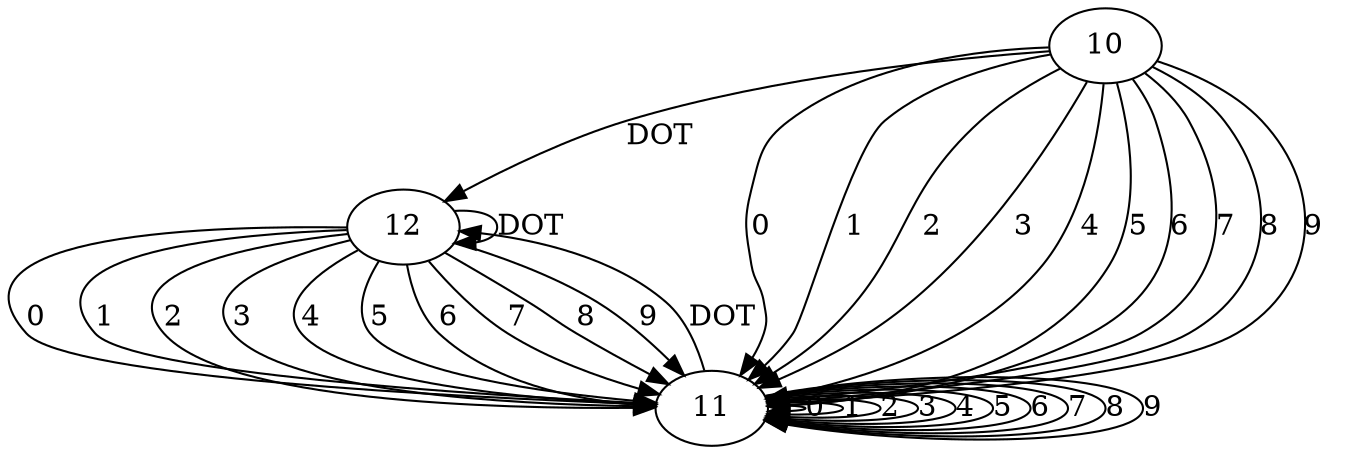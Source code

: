 digraph nfa{
12 -> 11 [label="0"];
12 -> 11 [label="1"];
12 -> 11 [label="2"];
12 -> 11 [label="3"];
12 -> 11 [label="4"];
12 -> 11 [label="5"];
12 -> 11 [label="6"];
12 -> 11 [label="7"];
12 -> 11 [label="8"];
12 -> 11 [label="9"];
12 -> 12 [label="DOT"];
11 -> 11 [label="0"];
11 -> 11 [label="1"];
11 -> 11 [label="2"];
11 -> 11 [label="3"];
11 -> 11 [label="4"];
11 -> 11 [label="5"];
11 -> 11 [label="6"];
11 -> 11 [label="7"];
11 -> 11 [label="8"];
11 -> 11 [label="9"];
11 -> 12 [label="DOT"];
10 -> 11 [label="0"];
10 -> 11 [label="1"];
10 -> 11 [label="2"];
10 -> 11 [label="3"];
10 -> 11 [label="4"];
10 -> 11 [label="5"];
10 -> 11 [label="6"];
10 -> 11 [label="7"];
10 -> 11 [label="8"];
10 -> 11 [label="9"];
10 -> 12 [label="DOT"];
}